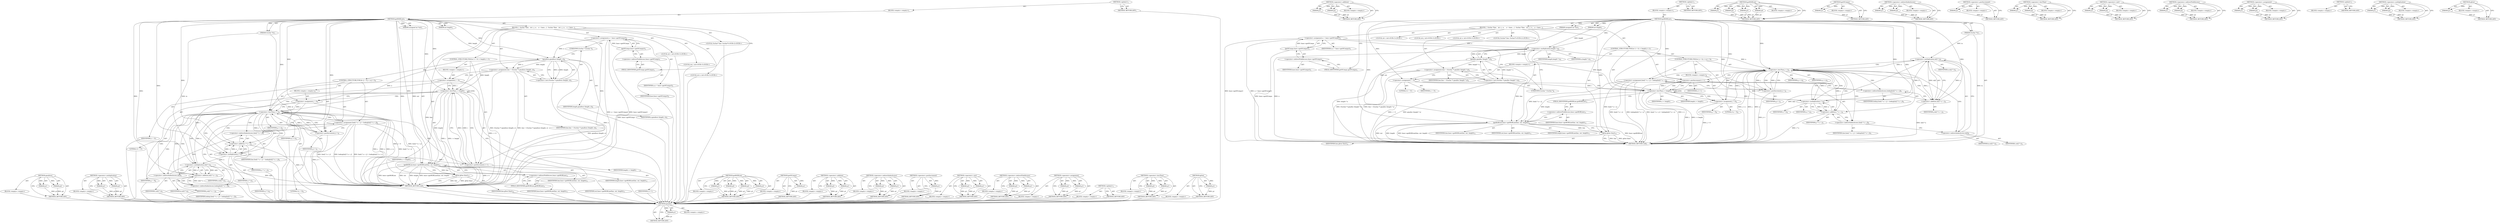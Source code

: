 digraph "gfree" {
vulnerable_117 [label=<(METHOD,gmalloc)>];
vulnerable_118 [label=<(PARAM,p1)>];
vulnerable_119 [label=<(BLOCK,&lt;empty&gt;,&lt;empty&gt;)>];
vulnerable_120 [label=<(METHOD_RETURN,ANY)>];
vulnerable_140 [label=<(METHOD,&lt;operator&gt;.addition)>];
vulnerable_141 [label=<(PARAM,p1)>];
vulnerable_142 [label=<(PARAM,p2)>];
vulnerable_143 [label=<(BLOCK,&lt;empty&gt;,&lt;empty&gt;)>];
vulnerable_144 [label=<(METHOD_RETURN,ANY)>];
vulnerable_6 [label=<(METHOD,&lt;global&gt;)<SUB>1</SUB>>];
vulnerable_7 [label=<(BLOCK,&lt;empty&gt;,&lt;empty&gt;)<SUB>1</SUB>>];
vulnerable_8 [label=<(METHOD,getRGBLine)<SUB>1</SUB>>];
vulnerable_9 [label=<(PARAM,Guchar *in)<SUB>1</SUB>>];
vulnerable_10 [label=<(PARAM,unsigned int *out)<SUB>1</SUB>>];
vulnerable_11 [label=<(PARAM,int length)<SUB>1</SUB>>];
vulnerable_12 [label=<(BLOCK,{
  Guchar *line;
   int i, j, n;
 
   n = base...,{
  Guchar *line;
   int i, j, n;
 
   n = base...)<SUB>1</SUB>>];
vulnerable_13 [label="<(LOCAL,Guchar* line: Guchar*)<SUB>2</SUB>>"];
vulnerable_14 [label="<(LOCAL,int i: int)<SUB>3</SUB>>"];
vulnerable_15 [label="<(LOCAL,int j: int)<SUB>3</SUB>>"];
vulnerable_16 [label="<(LOCAL,int n: int)<SUB>3</SUB>>"];
vulnerable_17 [label=<(&lt;operator&gt;.assignment,n = base-&gt;getNComps())<SUB>5</SUB>>];
vulnerable_18 [label=<(IDENTIFIER,n,n = base-&gt;getNComps())<SUB>5</SUB>>];
vulnerable_19 [label=<(getNComps,base-&gt;getNComps())<SUB>5</SUB>>];
vulnerable_20 [label=<(&lt;operator&gt;.indirectFieldAccess,base-&gt;getNComps)<SUB>5</SUB>>];
vulnerable_21 [label=<(IDENTIFIER,base,base-&gt;getNComps())<SUB>5</SUB>>];
vulnerable_22 [label=<(FIELD_IDENTIFIER,getNComps,getNComps)<SUB>5</SUB>>];
vulnerable_23 [label=<(&lt;operator&gt;.assignment,line = (Guchar *) gmalloc (length * n))<SUB>6</SUB>>];
vulnerable_24 [label=<(IDENTIFIER,line,line = (Guchar *) gmalloc (length * n))<SUB>6</SUB>>];
vulnerable_25 [label=<(&lt;operator&gt;.cast,(Guchar *) gmalloc (length * n))<SUB>6</SUB>>];
vulnerable_26 [label=<(UNKNOWN,Guchar *,Guchar *)<SUB>6</SUB>>];
vulnerable_27 [label=<(gmalloc,gmalloc (length * n))<SUB>6</SUB>>];
vulnerable_28 [label=<(&lt;operator&gt;.multiplication,length * n)<SUB>6</SUB>>];
vulnerable_29 [label=<(IDENTIFIER,length,length * n)<SUB>6</SUB>>];
vulnerable_30 [label=<(IDENTIFIER,n,length * n)<SUB>6</SUB>>];
vulnerable_31 [label=<(CONTROL_STRUCTURE,FOR,for (i = 0;i &lt; length;i++))<SUB>7</SUB>>];
vulnerable_32 [label=<(BLOCK,&lt;empty&gt;,&lt;empty&gt;)<SUB>7</SUB>>];
vulnerable_33 [label=<(&lt;operator&gt;.assignment,i = 0)<SUB>7</SUB>>];
vulnerable_34 [label=<(IDENTIFIER,i,i = 0)<SUB>7</SUB>>];
vulnerable_35 [label=<(LITERAL,0,i = 0)<SUB>7</SUB>>];
vulnerable_36 [label=<(&lt;operator&gt;.lessThan,i &lt; length)<SUB>7</SUB>>];
vulnerable_37 [label=<(IDENTIFIER,i,i &lt; length)<SUB>7</SUB>>];
vulnerable_38 [label=<(IDENTIFIER,length,i &lt; length)<SUB>7</SUB>>];
vulnerable_39 [label=<(&lt;operator&gt;.postIncrement,i++)<SUB>7</SUB>>];
vulnerable_40 [label=<(IDENTIFIER,i,i++)<SUB>7</SUB>>];
vulnerable_41 [label=<(CONTROL_STRUCTURE,FOR,for (j = 0;j &lt; n;j++))<SUB>8</SUB>>];
vulnerable_42 [label=<(BLOCK,&lt;empty&gt;,&lt;empty&gt;)<SUB>8</SUB>>];
vulnerable_43 [label=<(&lt;operator&gt;.assignment,j = 0)<SUB>8</SUB>>];
vulnerable_44 [label=<(IDENTIFIER,j,j = 0)<SUB>8</SUB>>];
vulnerable_45 [label=<(LITERAL,0,j = 0)<SUB>8</SUB>>];
vulnerable_46 [label=<(&lt;operator&gt;.lessThan,j &lt; n)<SUB>8</SUB>>];
vulnerable_47 [label=<(IDENTIFIER,j,j &lt; n)<SUB>8</SUB>>];
vulnerable_48 [label=<(IDENTIFIER,n,j &lt; n)<SUB>8</SUB>>];
vulnerable_49 [label=<(&lt;operator&gt;.postIncrement,j++)<SUB>8</SUB>>];
vulnerable_50 [label=<(IDENTIFIER,j,j++)<SUB>8</SUB>>];
vulnerable_51 [label=<(&lt;operator&gt;.assignment,line[i * n + j] = lookup[in[i] * n + j])<SUB>9</SUB>>];
vulnerable_52 [label=<(&lt;operator&gt;.indirectIndexAccess,line[i * n + j])<SUB>9</SUB>>];
vulnerable_53 [label=<(IDENTIFIER,line,line[i * n + j] = lookup[in[i] * n + j])<SUB>9</SUB>>];
vulnerable_54 [label=<(&lt;operator&gt;.addition,i * n + j)<SUB>9</SUB>>];
vulnerable_55 [label=<(&lt;operator&gt;.multiplication,i * n)<SUB>9</SUB>>];
vulnerable_56 [label=<(IDENTIFIER,i,i * n)<SUB>9</SUB>>];
vulnerable_57 [label=<(IDENTIFIER,n,i * n)<SUB>9</SUB>>];
vulnerable_58 [label=<(IDENTIFIER,j,i * n + j)<SUB>9</SUB>>];
vulnerable_59 [label=<(&lt;operator&gt;.indirectIndexAccess,lookup[in[i] * n + j])<SUB>9</SUB>>];
vulnerable_60 [label=<(IDENTIFIER,lookup,line[i * n + j] = lookup[in[i] * n + j])<SUB>9</SUB>>];
vulnerable_61 [label=<(&lt;operator&gt;.addition,in[i] * n + j)<SUB>9</SUB>>];
vulnerable_62 [label=<(&lt;operator&gt;.multiplication,in[i] * n)<SUB>9</SUB>>];
vulnerable_63 [label=<(&lt;operator&gt;.indirectIndexAccess,in[i])<SUB>9</SUB>>];
vulnerable_64 [label=<(IDENTIFIER,in,in[i] * n)<SUB>9</SUB>>];
vulnerable_65 [label=<(IDENTIFIER,i,in[i] * n)<SUB>9</SUB>>];
vulnerable_66 [label=<(IDENTIFIER,n,in[i] * n)<SUB>9</SUB>>];
vulnerable_67 [label=<(IDENTIFIER,j,in[i] * n + j)<SUB>9</SUB>>];
vulnerable_68 [label=<(getRGBLine,base-&gt;getRGBLine(line, out, length))<SUB>11</SUB>>];
vulnerable_69 [label=<(&lt;operator&gt;.indirectFieldAccess,base-&gt;getRGBLine)<SUB>11</SUB>>];
vulnerable_70 [label=<(IDENTIFIER,base,base-&gt;getRGBLine(line, out, length))<SUB>11</SUB>>];
vulnerable_71 [label=<(FIELD_IDENTIFIER,getRGBLine,getRGBLine)<SUB>11</SUB>>];
vulnerable_72 [label=<(IDENTIFIER,line,base-&gt;getRGBLine(line, out, length))<SUB>11</SUB>>];
vulnerable_73 [label=<(IDENTIFIER,out,base-&gt;getRGBLine(line, out, length))<SUB>11</SUB>>];
vulnerable_74 [label=<(IDENTIFIER,length,base-&gt;getRGBLine(line, out, length))<SUB>11</SUB>>];
vulnerable_75 [label=<(gfree,gfree (line))<SUB>13</SUB>>];
vulnerable_76 [label=<(IDENTIFIER,line,gfree (line))<SUB>13</SUB>>];
vulnerable_77 [label=<(METHOD_RETURN,void)<SUB>1</SUB>>];
vulnerable_79 [label=<(METHOD_RETURN,ANY)<SUB>1</SUB>>];
vulnerable_145 [label=<(METHOD,getRGBLine)>];
vulnerable_146 [label=<(PARAM,p1)>];
vulnerable_147 [label=<(PARAM,p2)>];
vulnerable_148 [label=<(PARAM,p3)>];
vulnerable_149 [label=<(PARAM,p4)>];
vulnerable_150 [label=<(BLOCK,&lt;empty&gt;,&lt;empty&gt;)>];
vulnerable_151 [label=<(METHOD_RETURN,ANY)>];
vulnerable_103 [label=<(METHOD,getNComps)>];
vulnerable_104 [label=<(PARAM,p1)>];
vulnerable_105 [label=<(BLOCK,&lt;empty&gt;,&lt;empty&gt;)>];
vulnerable_106 [label=<(METHOD_RETURN,ANY)>];
vulnerable_135 [label=<(METHOD,&lt;operator&gt;.indirectIndexAccess)>];
vulnerable_136 [label=<(PARAM,p1)>];
vulnerable_137 [label=<(PARAM,p2)>];
vulnerable_138 [label=<(BLOCK,&lt;empty&gt;,&lt;empty&gt;)>];
vulnerable_139 [label=<(METHOD_RETURN,ANY)>];
vulnerable_131 [label=<(METHOD,&lt;operator&gt;.postIncrement)>];
vulnerable_132 [label=<(PARAM,p1)>];
vulnerable_133 [label=<(BLOCK,&lt;empty&gt;,&lt;empty&gt;)>];
vulnerable_134 [label=<(METHOD_RETURN,ANY)>];
vulnerable_126 [label=<(METHOD,&lt;operator&gt;.lessThan)>];
vulnerable_127 [label=<(PARAM,p1)>];
vulnerable_128 [label=<(PARAM,p2)>];
vulnerable_129 [label=<(BLOCK,&lt;empty&gt;,&lt;empty&gt;)>];
vulnerable_130 [label=<(METHOD_RETURN,ANY)>];
vulnerable_112 [label=<(METHOD,&lt;operator&gt;.cast)>];
vulnerable_113 [label=<(PARAM,p1)>];
vulnerable_114 [label=<(PARAM,p2)>];
vulnerable_115 [label=<(BLOCK,&lt;empty&gt;,&lt;empty&gt;)>];
vulnerable_116 [label=<(METHOD_RETURN,ANY)>];
vulnerable_107 [label=<(METHOD,&lt;operator&gt;.indirectFieldAccess)>];
vulnerable_108 [label=<(PARAM,p1)>];
vulnerable_109 [label=<(PARAM,p2)>];
vulnerable_110 [label=<(BLOCK,&lt;empty&gt;,&lt;empty&gt;)>];
vulnerable_111 [label=<(METHOD_RETURN,ANY)>];
vulnerable_98 [label=<(METHOD,&lt;operator&gt;.assignment)>];
vulnerable_99 [label=<(PARAM,p1)>];
vulnerable_100 [label=<(PARAM,p2)>];
vulnerable_101 [label=<(BLOCK,&lt;empty&gt;,&lt;empty&gt;)>];
vulnerable_102 [label=<(METHOD_RETURN,ANY)>];
vulnerable_92 [label=<(METHOD,&lt;global&gt;)<SUB>1</SUB>>];
vulnerable_93 [label=<(BLOCK,&lt;empty&gt;,&lt;empty&gt;)>];
vulnerable_94 [label=<(METHOD_RETURN,ANY)>];
vulnerable_121 [label=<(METHOD,&lt;operator&gt;.multiplication)>];
vulnerable_122 [label=<(PARAM,p1)>];
vulnerable_123 [label=<(PARAM,p2)>];
vulnerable_124 [label=<(BLOCK,&lt;empty&gt;,&lt;empty&gt;)>];
vulnerable_125 [label=<(METHOD_RETURN,ANY)>];
vulnerable_152 [label=<(METHOD,gfree)>];
vulnerable_153 [label=<(PARAM,p1)>];
vulnerable_154 [label=<(BLOCK,&lt;empty&gt;,&lt;empty&gt;)>];
vulnerable_155 [label=<(METHOD_RETURN,ANY)>];
fixed_116 [label=<(METHOD,gmallocn)>];
fixed_117 [label=<(PARAM,p1)>];
fixed_118 [label=<(PARAM,p2)>];
fixed_119 [label=<(BLOCK,&lt;empty&gt;,&lt;empty&gt;)>];
fixed_120 [label=<(METHOD_RETURN,ANY)>];
fixed_140 [label=<(METHOD,&lt;operator&gt;.multiplication)>];
fixed_141 [label=<(PARAM,p1)>];
fixed_142 [label=<(PARAM,p2)>];
fixed_143 [label=<(BLOCK,&lt;empty&gt;,&lt;empty&gt;)>];
fixed_144 [label=<(METHOD_RETURN,ANY)>];
fixed_6 [label=<(METHOD,&lt;global&gt;)<SUB>1</SUB>>];
fixed_7 [label=<(BLOCK,&lt;empty&gt;,&lt;empty&gt;)<SUB>1</SUB>>];
fixed_8 [label=<(METHOD,getRGBLine)<SUB>1</SUB>>];
fixed_9 [label=<(PARAM,Guchar *in)<SUB>1</SUB>>];
fixed_10 [label=<(PARAM,unsigned int *out)<SUB>1</SUB>>];
fixed_11 [label=<(PARAM,int length)<SUB>1</SUB>>];
fixed_12 [label=<(BLOCK,{
  Guchar *line;
   int i, j, n;
 
   n = base...,{
  Guchar *line;
   int i, j, n;
 
   n = base...)<SUB>1</SUB>>];
fixed_13 [label="<(LOCAL,Guchar* line: Guchar*)<SUB>2</SUB>>"];
fixed_14 [label="<(LOCAL,int i: int)<SUB>3</SUB>>"];
fixed_15 [label="<(LOCAL,int j: int)<SUB>3</SUB>>"];
fixed_16 [label="<(LOCAL,int n: int)<SUB>3</SUB>>"];
fixed_17 [label=<(&lt;operator&gt;.assignment,n = base-&gt;getNComps())<SUB>5</SUB>>];
fixed_18 [label=<(IDENTIFIER,n,n = base-&gt;getNComps())<SUB>5</SUB>>];
fixed_19 [label=<(getNComps,base-&gt;getNComps())<SUB>5</SUB>>];
fixed_20 [label=<(&lt;operator&gt;.indirectFieldAccess,base-&gt;getNComps)<SUB>5</SUB>>];
fixed_21 [label=<(IDENTIFIER,base,base-&gt;getNComps())<SUB>5</SUB>>];
fixed_22 [label=<(FIELD_IDENTIFIER,getNComps,getNComps)<SUB>5</SUB>>];
fixed_23 [label=<(&lt;operator&gt;.assignment,line = (Guchar *) gmallocn (length, n))<SUB>6</SUB>>];
fixed_24 [label=<(IDENTIFIER,line,line = (Guchar *) gmallocn (length, n))<SUB>6</SUB>>];
fixed_25 [label=<(&lt;operator&gt;.cast,(Guchar *) gmallocn (length, n))<SUB>6</SUB>>];
fixed_26 [label=<(UNKNOWN,Guchar *,Guchar *)<SUB>6</SUB>>];
fixed_27 [label=<(gmallocn,gmallocn (length, n))<SUB>6</SUB>>];
fixed_28 [label=<(IDENTIFIER,length,gmallocn (length, n))<SUB>6</SUB>>];
fixed_29 [label=<(IDENTIFIER,n,gmallocn (length, n))<SUB>6</SUB>>];
fixed_30 [label=<(CONTROL_STRUCTURE,FOR,for (i = 0;i &lt; length;i++))<SUB>7</SUB>>];
fixed_31 [label=<(BLOCK,&lt;empty&gt;,&lt;empty&gt;)<SUB>7</SUB>>];
fixed_32 [label=<(&lt;operator&gt;.assignment,i = 0)<SUB>7</SUB>>];
fixed_33 [label=<(IDENTIFIER,i,i = 0)<SUB>7</SUB>>];
fixed_34 [label=<(LITERAL,0,i = 0)<SUB>7</SUB>>];
fixed_35 [label=<(&lt;operator&gt;.lessThan,i &lt; length)<SUB>7</SUB>>];
fixed_36 [label=<(IDENTIFIER,i,i &lt; length)<SUB>7</SUB>>];
fixed_37 [label=<(IDENTIFIER,length,i &lt; length)<SUB>7</SUB>>];
fixed_38 [label=<(&lt;operator&gt;.postIncrement,i++)<SUB>7</SUB>>];
fixed_39 [label=<(IDENTIFIER,i,i++)<SUB>7</SUB>>];
fixed_40 [label=<(CONTROL_STRUCTURE,FOR,for (j = 0;j &lt; n;j++))<SUB>8</SUB>>];
fixed_41 [label=<(BLOCK,&lt;empty&gt;,&lt;empty&gt;)<SUB>8</SUB>>];
fixed_42 [label=<(&lt;operator&gt;.assignment,j = 0)<SUB>8</SUB>>];
fixed_43 [label=<(IDENTIFIER,j,j = 0)<SUB>8</SUB>>];
fixed_44 [label=<(LITERAL,0,j = 0)<SUB>8</SUB>>];
fixed_45 [label=<(&lt;operator&gt;.lessThan,j &lt; n)<SUB>8</SUB>>];
fixed_46 [label=<(IDENTIFIER,j,j &lt; n)<SUB>8</SUB>>];
fixed_47 [label=<(IDENTIFIER,n,j &lt; n)<SUB>8</SUB>>];
fixed_48 [label=<(&lt;operator&gt;.postIncrement,j++)<SUB>8</SUB>>];
fixed_49 [label=<(IDENTIFIER,j,j++)<SUB>8</SUB>>];
fixed_50 [label=<(&lt;operator&gt;.assignment,line[i * n + j] = lookup[in[i] * n + j])<SUB>9</SUB>>];
fixed_51 [label=<(&lt;operator&gt;.indirectIndexAccess,line[i * n + j])<SUB>9</SUB>>];
fixed_52 [label=<(IDENTIFIER,line,line[i * n + j] = lookup[in[i] * n + j])<SUB>9</SUB>>];
fixed_53 [label=<(&lt;operator&gt;.addition,i * n + j)<SUB>9</SUB>>];
fixed_54 [label=<(&lt;operator&gt;.multiplication,i * n)<SUB>9</SUB>>];
fixed_55 [label=<(IDENTIFIER,i,i * n)<SUB>9</SUB>>];
fixed_56 [label=<(IDENTIFIER,n,i * n)<SUB>9</SUB>>];
fixed_57 [label=<(IDENTIFIER,j,i * n + j)<SUB>9</SUB>>];
fixed_58 [label=<(&lt;operator&gt;.indirectIndexAccess,lookup[in[i] * n + j])<SUB>9</SUB>>];
fixed_59 [label=<(IDENTIFIER,lookup,line[i * n + j] = lookup[in[i] * n + j])<SUB>9</SUB>>];
fixed_60 [label=<(&lt;operator&gt;.addition,in[i] * n + j)<SUB>9</SUB>>];
fixed_61 [label=<(&lt;operator&gt;.multiplication,in[i] * n)<SUB>9</SUB>>];
fixed_62 [label=<(&lt;operator&gt;.indirectIndexAccess,in[i])<SUB>9</SUB>>];
fixed_63 [label=<(IDENTIFIER,in,in[i] * n)<SUB>9</SUB>>];
fixed_64 [label=<(IDENTIFIER,i,in[i] * n)<SUB>9</SUB>>];
fixed_65 [label=<(IDENTIFIER,n,in[i] * n)<SUB>9</SUB>>];
fixed_66 [label=<(IDENTIFIER,j,in[i] * n + j)<SUB>9</SUB>>];
fixed_67 [label=<(getRGBLine,base-&gt;getRGBLine(line, out, length))<SUB>11</SUB>>];
fixed_68 [label=<(&lt;operator&gt;.indirectFieldAccess,base-&gt;getRGBLine)<SUB>11</SUB>>];
fixed_69 [label=<(IDENTIFIER,base,base-&gt;getRGBLine(line, out, length))<SUB>11</SUB>>];
fixed_70 [label=<(FIELD_IDENTIFIER,getRGBLine,getRGBLine)<SUB>11</SUB>>];
fixed_71 [label=<(IDENTIFIER,line,base-&gt;getRGBLine(line, out, length))<SUB>11</SUB>>];
fixed_72 [label=<(IDENTIFIER,out,base-&gt;getRGBLine(line, out, length))<SUB>11</SUB>>];
fixed_73 [label=<(IDENTIFIER,length,base-&gt;getRGBLine(line, out, length))<SUB>11</SUB>>];
fixed_74 [label=<(gfree,gfree (line))<SUB>13</SUB>>];
fixed_75 [label=<(IDENTIFIER,line,gfree (line))<SUB>13</SUB>>];
fixed_76 [label=<(METHOD_RETURN,void)<SUB>1</SUB>>];
fixed_78 [label=<(METHOD_RETURN,ANY)<SUB>1</SUB>>];
fixed_145 [label=<(METHOD,getRGBLine)>];
fixed_146 [label=<(PARAM,p1)>];
fixed_147 [label=<(PARAM,p2)>];
fixed_148 [label=<(PARAM,p3)>];
fixed_149 [label=<(PARAM,p4)>];
fixed_150 [label=<(BLOCK,&lt;empty&gt;,&lt;empty&gt;)>];
fixed_151 [label=<(METHOD_RETURN,ANY)>];
fixed_102 [label=<(METHOD,getNComps)>];
fixed_103 [label=<(PARAM,p1)>];
fixed_104 [label=<(BLOCK,&lt;empty&gt;,&lt;empty&gt;)>];
fixed_105 [label=<(METHOD_RETURN,ANY)>];
fixed_135 [label=<(METHOD,&lt;operator&gt;.addition)>];
fixed_136 [label=<(PARAM,p1)>];
fixed_137 [label=<(PARAM,p2)>];
fixed_138 [label=<(BLOCK,&lt;empty&gt;,&lt;empty&gt;)>];
fixed_139 [label=<(METHOD_RETURN,ANY)>];
fixed_130 [label=<(METHOD,&lt;operator&gt;.indirectIndexAccess)>];
fixed_131 [label=<(PARAM,p1)>];
fixed_132 [label=<(PARAM,p2)>];
fixed_133 [label=<(BLOCK,&lt;empty&gt;,&lt;empty&gt;)>];
fixed_134 [label=<(METHOD_RETURN,ANY)>];
fixed_126 [label=<(METHOD,&lt;operator&gt;.postIncrement)>];
fixed_127 [label=<(PARAM,p1)>];
fixed_128 [label=<(BLOCK,&lt;empty&gt;,&lt;empty&gt;)>];
fixed_129 [label=<(METHOD_RETURN,ANY)>];
fixed_111 [label=<(METHOD,&lt;operator&gt;.cast)>];
fixed_112 [label=<(PARAM,p1)>];
fixed_113 [label=<(PARAM,p2)>];
fixed_114 [label=<(BLOCK,&lt;empty&gt;,&lt;empty&gt;)>];
fixed_115 [label=<(METHOD_RETURN,ANY)>];
fixed_106 [label=<(METHOD,&lt;operator&gt;.indirectFieldAccess)>];
fixed_107 [label=<(PARAM,p1)>];
fixed_108 [label=<(PARAM,p2)>];
fixed_109 [label=<(BLOCK,&lt;empty&gt;,&lt;empty&gt;)>];
fixed_110 [label=<(METHOD_RETURN,ANY)>];
fixed_97 [label=<(METHOD,&lt;operator&gt;.assignment)>];
fixed_98 [label=<(PARAM,p1)>];
fixed_99 [label=<(PARAM,p2)>];
fixed_100 [label=<(BLOCK,&lt;empty&gt;,&lt;empty&gt;)>];
fixed_101 [label=<(METHOD_RETURN,ANY)>];
fixed_91 [label=<(METHOD,&lt;global&gt;)<SUB>1</SUB>>];
fixed_92 [label=<(BLOCK,&lt;empty&gt;,&lt;empty&gt;)>];
fixed_93 [label=<(METHOD_RETURN,ANY)>];
fixed_121 [label=<(METHOD,&lt;operator&gt;.lessThan)>];
fixed_122 [label=<(PARAM,p1)>];
fixed_123 [label=<(PARAM,p2)>];
fixed_124 [label=<(BLOCK,&lt;empty&gt;,&lt;empty&gt;)>];
fixed_125 [label=<(METHOD_RETURN,ANY)>];
fixed_152 [label=<(METHOD,gfree)>];
fixed_153 [label=<(PARAM,p1)>];
fixed_154 [label=<(BLOCK,&lt;empty&gt;,&lt;empty&gt;)>];
fixed_155 [label=<(METHOD_RETURN,ANY)>];
vulnerable_117 -> vulnerable_118  [key=0, label="AST: "];
vulnerable_117 -> vulnerable_118  [key=1, label="DDG: "];
vulnerable_117 -> vulnerable_119  [key=0, label="AST: "];
vulnerable_117 -> vulnerable_120  [key=0, label="AST: "];
vulnerable_117 -> vulnerable_120  [key=1, label="CFG: "];
vulnerable_118 -> vulnerable_120  [key=0, label="DDG: p1"];
vulnerable_140 -> vulnerable_141  [key=0, label="AST: "];
vulnerable_140 -> vulnerable_141  [key=1, label="DDG: "];
vulnerable_140 -> vulnerable_143  [key=0, label="AST: "];
vulnerable_140 -> vulnerable_142  [key=0, label="AST: "];
vulnerable_140 -> vulnerable_142  [key=1, label="DDG: "];
vulnerable_140 -> vulnerable_144  [key=0, label="AST: "];
vulnerable_140 -> vulnerable_144  [key=1, label="CFG: "];
vulnerable_141 -> vulnerable_144  [key=0, label="DDG: p1"];
vulnerable_142 -> vulnerable_144  [key=0, label="DDG: p2"];
vulnerable_6 -> vulnerable_7  [key=0, label="AST: "];
vulnerable_6 -> vulnerable_79  [key=0, label="AST: "];
vulnerable_6 -> vulnerable_79  [key=1, label="CFG: "];
vulnerable_7 -> vulnerable_8  [key=0, label="AST: "];
vulnerable_8 -> vulnerable_9  [key=0, label="AST: "];
vulnerable_8 -> vulnerable_9  [key=1, label="DDG: "];
vulnerable_8 -> vulnerable_10  [key=0, label="AST: "];
vulnerable_8 -> vulnerable_10  [key=1, label="DDG: "];
vulnerable_8 -> vulnerable_11  [key=0, label="AST: "];
vulnerable_8 -> vulnerable_11  [key=1, label="DDG: "];
vulnerable_8 -> vulnerable_12  [key=0, label="AST: "];
vulnerable_8 -> vulnerable_77  [key=0, label="AST: "];
vulnerable_8 -> vulnerable_22  [key=0, label="CFG: "];
vulnerable_8 -> vulnerable_68  [key=0, label="DDG: "];
vulnerable_8 -> vulnerable_75  [key=0, label="DDG: "];
vulnerable_8 -> vulnerable_33  [key=0, label="DDG: "];
vulnerable_8 -> vulnerable_36  [key=0, label="DDG: "];
vulnerable_8 -> vulnerable_39  [key=0, label="DDG: "];
vulnerable_8 -> vulnerable_43  [key=0, label="DDG: "];
vulnerable_8 -> vulnerable_46  [key=0, label="DDG: "];
vulnerable_8 -> vulnerable_49  [key=0, label="DDG: "];
vulnerable_8 -> vulnerable_28  [key=0, label="DDG: "];
vulnerable_8 -> vulnerable_54  [key=0, label="DDG: "];
vulnerable_8 -> vulnerable_61  [key=0, label="DDG: "];
vulnerable_8 -> vulnerable_55  [key=0, label="DDG: "];
vulnerable_8 -> vulnerable_62  [key=0, label="DDG: "];
vulnerable_9 -> vulnerable_77  [key=0, label="DDG: in"];
vulnerable_9 -> vulnerable_62  [key=0, label="DDG: in"];
vulnerable_10 -> vulnerable_68  [key=0, label="DDG: out"];
vulnerable_11 -> vulnerable_28  [key=0, label="DDG: length"];
vulnerable_12 -> vulnerable_13  [key=0, label="AST: "];
vulnerable_12 -> vulnerable_14  [key=0, label="AST: "];
vulnerable_12 -> vulnerable_15  [key=0, label="AST: "];
vulnerable_12 -> vulnerable_16  [key=0, label="AST: "];
vulnerable_12 -> vulnerable_17  [key=0, label="AST: "];
vulnerable_12 -> vulnerable_23  [key=0, label="AST: "];
vulnerable_12 -> vulnerable_31  [key=0, label="AST: "];
vulnerable_12 -> vulnerable_68  [key=0, label="AST: "];
vulnerable_12 -> vulnerable_75  [key=0, label="AST: "];
vulnerable_17 -> vulnerable_18  [key=0, label="AST: "];
vulnerable_17 -> vulnerable_19  [key=0, label="AST: "];
vulnerable_17 -> vulnerable_26  [key=0, label="CFG: "];
vulnerable_17 -> vulnerable_77  [key=0, label="DDG: base-&gt;getNComps()"];
vulnerable_17 -> vulnerable_77  [key=1, label="DDG: n = base-&gt;getNComps()"];
vulnerable_17 -> vulnerable_28  [key=0, label="DDG: n"];
vulnerable_19 -> vulnerable_20  [key=0, label="AST: "];
vulnerable_19 -> vulnerable_17  [key=0, label="CFG: "];
vulnerable_19 -> vulnerable_17  [key=1, label="DDG: base-&gt;getNComps"];
vulnerable_19 -> vulnerable_77  [key=0, label="DDG: base-&gt;getNComps"];
vulnerable_20 -> vulnerable_21  [key=0, label="AST: "];
vulnerable_20 -> vulnerable_22  [key=0, label="AST: "];
vulnerable_20 -> vulnerable_19  [key=0, label="CFG: "];
vulnerable_22 -> vulnerable_20  [key=0, label="CFG: "];
vulnerable_23 -> vulnerable_24  [key=0, label="AST: "];
vulnerable_23 -> vulnerable_25  [key=0, label="AST: "];
vulnerable_23 -> vulnerable_33  [key=0, label="CFG: "];
vulnerable_23 -> vulnerable_77  [key=0, label="DDG: (Guchar *) gmalloc (length * n)"];
vulnerable_23 -> vulnerable_77  [key=1, label="DDG: line = (Guchar *) gmalloc (length * n)"];
vulnerable_23 -> vulnerable_68  [key=0, label="DDG: line"];
vulnerable_25 -> vulnerable_26  [key=0, label="AST: "];
vulnerable_25 -> vulnerable_27  [key=0, label="AST: "];
vulnerable_25 -> vulnerable_23  [key=0, label="CFG: "];
vulnerable_25 -> vulnerable_77  [key=0, label="DDG: gmalloc (length * n)"];
vulnerable_26 -> vulnerable_28  [key=0, label="CFG: "];
vulnerable_27 -> vulnerable_28  [key=0, label="AST: "];
vulnerable_27 -> vulnerable_25  [key=0, label="CFG: "];
vulnerable_27 -> vulnerable_25  [key=1, label="DDG: length * n"];
vulnerable_27 -> vulnerable_77  [key=0, label="DDG: length * n"];
vulnerable_27 -> vulnerable_23  [key=0, label="DDG: length * n"];
vulnerable_28 -> vulnerable_29  [key=0, label="AST: "];
vulnerable_28 -> vulnerable_30  [key=0, label="AST: "];
vulnerable_28 -> vulnerable_27  [key=0, label="CFG: "];
vulnerable_28 -> vulnerable_27  [key=1, label="DDG: length"];
vulnerable_28 -> vulnerable_27  [key=2, label="DDG: n"];
vulnerable_28 -> vulnerable_77  [key=0, label="DDG: n"];
vulnerable_28 -> vulnerable_36  [key=0, label="DDG: length"];
vulnerable_28 -> vulnerable_46  [key=0, label="DDG: n"];
vulnerable_31 -> vulnerable_32  [key=0, label="AST: "];
vulnerable_31 -> vulnerable_36  [key=0, label="AST: "];
vulnerable_31 -> vulnerable_39  [key=0, label="AST: "];
vulnerable_31 -> vulnerable_41  [key=0, label="AST: "];
vulnerable_32 -> vulnerable_33  [key=0, label="AST: "];
vulnerable_33 -> vulnerable_34  [key=0, label="AST: "];
vulnerable_33 -> vulnerable_35  [key=0, label="AST: "];
vulnerable_33 -> vulnerable_36  [key=0, label="CFG: "];
vulnerable_33 -> vulnerable_36  [key=1, label="DDG: i"];
vulnerable_33 -> vulnerable_77  [key=0, label="DDG: i = 0"];
vulnerable_36 -> vulnerable_37  [key=0, label="AST: "];
vulnerable_36 -> vulnerable_38  [key=0, label="AST: "];
vulnerable_36 -> vulnerable_43  [key=0, label="CFG: "];
vulnerable_36 -> vulnerable_43  [key=1, label="CDG: "];
vulnerable_36 -> vulnerable_71  [key=0, label="CFG: "];
vulnerable_36 -> vulnerable_77  [key=0, label="DDG: i"];
vulnerable_36 -> vulnerable_77  [key=1, label="DDG: i &lt; length"];
vulnerable_36 -> vulnerable_68  [key=0, label="DDG: length"];
vulnerable_36 -> vulnerable_39  [key=0, label="DDG: i"];
vulnerable_36 -> vulnerable_39  [key=1, label="CDG: "];
vulnerable_36 -> vulnerable_55  [key=0, label="DDG: i"];
vulnerable_36 -> vulnerable_36  [key=0, label="CDG: "];
vulnerable_36 -> vulnerable_46  [key=0, label="CDG: "];
vulnerable_39 -> vulnerable_40  [key=0, label="AST: "];
vulnerable_39 -> vulnerable_36  [key=0, label="CFG: "];
vulnerable_39 -> vulnerable_36  [key=1, label="DDG: i"];
vulnerable_39 -> vulnerable_77  [key=0, label="DDG: i++"];
vulnerable_41 -> vulnerable_42  [key=0, label="AST: "];
vulnerable_41 -> vulnerable_46  [key=0, label="AST: "];
vulnerable_41 -> vulnerable_49  [key=0, label="AST: "];
vulnerable_41 -> vulnerable_51  [key=0, label="AST: "];
vulnerable_42 -> vulnerable_43  [key=0, label="AST: "];
vulnerable_43 -> vulnerable_44  [key=0, label="AST: "];
vulnerable_43 -> vulnerable_45  [key=0, label="AST: "];
vulnerable_43 -> vulnerable_46  [key=0, label="CFG: "];
vulnerable_43 -> vulnerable_46  [key=1, label="DDG: j"];
vulnerable_43 -> vulnerable_77  [key=0, label="DDG: j = 0"];
vulnerable_46 -> vulnerable_47  [key=0, label="AST: "];
vulnerable_46 -> vulnerable_48  [key=0, label="AST: "];
vulnerable_46 -> vulnerable_55  [key=0, label="CFG: "];
vulnerable_46 -> vulnerable_55  [key=1, label="DDG: n"];
vulnerable_46 -> vulnerable_55  [key=2, label="CDG: "];
vulnerable_46 -> vulnerable_39  [key=0, label="CFG: "];
vulnerable_46 -> vulnerable_77  [key=0, label="DDG: j"];
vulnerable_46 -> vulnerable_77  [key=1, label="DDG: n"];
vulnerable_46 -> vulnerable_77  [key=2, label="DDG: j &lt; n"];
vulnerable_46 -> vulnerable_49  [key=0, label="DDG: j"];
vulnerable_46 -> vulnerable_49  [key=1, label="CDG: "];
vulnerable_46 -> vulnerable_54  [key=0, label="DDG: j"];
vulnerable_46 -> vulnerable_54  [key=1, label="CDG: "];
vulnerable_46 -> vulnerable_61  [key=0, label="DDG: j"];
vulnerable_46 -> vulnerable_61  [key=1, label="CDG: "];
vulnerable_46 -> vulnerable_51  [key=0, label="CDG: "];
vulnerable_46 -> vulnerable_52  [key=0, label="CDG: "];
vulnerable_46 -> vulnerable_46  [key=0, label="CDG: "];
vulnerable_46 -> vulnerable_63  [key=0, label="CDG: "];
vulnerable_46 -> vulnerable_59  [key=0, label="CDG: "];
vulnerable_46 -> vulnerable_62  [key=0, label="CDG: "];
vulnerable_49 -> vulnerable_50  [key=0, label="AST: "];
vulnerable_49 -> vulnerable_46  [key=0, label="CFG: "];
vulnerable_49 -> vulnerable_46  [key=1, label="DDG: j"];
vulnerable_49 -> vulnerable_77  [key=0, label="DDG: j++"];
vulnerable_51 -> vulnerable_52  [key=0, label="AST: "];
vulnerable_51 -> vulnerable_59  [key=0, label="AST: "];
vulnerable_51 -> vulnerable_49  [key=0, label="CFG: "];
vulnerable_51 -> vulnerable_77  [key=0, label="DDG: line[i * n + j]"];
vulnerable_51 -> vulnerable_77  [key=1, label="DDG: lookup[in[i] * n + j]"];
vulnerable_51 -> vulnerable_77  [key=2, label="DDG: line[i * n + j] = lookup[in[i] * n + j]"];
vulnerable_51 -> vulnerable_68  [key=0, label="DDG: line[i * n + j]"];
vulnerable_51 -> vulnerable_75  [key=0, label="DDG: line[i * n + j]"];
vulnerable_52 -> vulnerable_53  [key=0, label="AST: "];
vulnerable_52 -> vulnerable_54  [key=0, label="AST: "];
vulnerable_52 -> vulnerable_63  [key=0, label="CFG: "];
vulnerable_54 -> vulnerable_55  [key=0, label="AST: "];
vulnerable_54 -> vulnerable_58  [key=0, label="AST: "];
vulnerable_54 -> vulnerable_52  [key=0, label="CFG: "];
vulnerable_54 -> vulnerable_77  [key=0, label="DDG: i * n"];
vulnerable_55 -> vulnerable_56  [key=0, label="AST: "];
vulnerable_55 -> vulnerable_57  [key=0, label="AST: "];
vulnerable_55 -> vulnerable_54  [key=0, label="CFG: "];
vulnerable_55 -> vulnerable_54  [key=1, label="DDG: i"];
vulnerable_55 -> vulnerable_54  [key=2, label="DDG: n"];
vulnerable_55 -> vulnerable_39  [key=0, label="DDG: i"];
vulnerable_55 -> vulnerable_62  [key=0, label="DDG: n"];
vulnerable_59 -> vulnerable_60  [key=0, label="AST: "];
vulnerable_59 -> vulnerable_61  [key=0, label="AST: "];
vulnerable_59 -> vulnerable_51  [key=0, label="CFG: "];
vulnerable_61 -> vulnerable_62  [key=0, label="AST: "];
vulnerable_61 -> vulnerable_67  [key=0, label="AST: "];
vulnerable_61 -> vulnerable_59  [key=0, label="CFG: "];
vulnerable_61 -> vulnerable_77  [key=0, label="DDG: in[i] * n"];
vulnerable_62 -> vulnerable_63  [key=0, label="AST: "];
vulnerable_62 -> vulnerable_66  [key=0, label="AST: "];
vulnerable_62 -> vulnerable_61  [key=0, label="CFG: "];
vulnerable_62 -> vulnerable_61  [key=1, label="DDG: in[i]"];
vulnerable_62 -> vulnerable_61  [key=2, label="DDG: n"];
vulnerable_62 -> vulnerable_77  [key=0, label="DDG: in[i]"];
vulnerable_62 -> vulnerable_46  [key=0, label="DDG: n"];
vulnerable_63 -> vulnerable_64  [key=0, label="AST: "];
vulnerable_63 -> vulnerable_65  [key=0, label="AST: "];
vulnerable_63 -> vulnerable_62  [key=0, label="CFG: "];
vulnerable_68 -> vulnerable_69  [key=0, label="AST: "];
vulnerable_68 -> vulnerable_72  [key=0, label="AST: "];
vulnerable_68 -> vulnerable_73  [key=0, label="AST: "];
vulnerable_68 -> vulnerable_74  [key=0, label="AST: "];
vulnerable_68 -> vulnerable_75  [key=0, label="CFG: "];
vulnerable_68 -> vulnerable_75  [key=1, label="DDG: line"];
vulnerable_68 -> vulnerable_77  [key=0, label="DDG: base-&gt;getRGBLine"];
vulnerable_68 -> vulnerable_77  [key=1, label="DDG: out"];
vulnerable_68 -> vulnerable_77  [key=2, label="DDG: length"];
vulnerable_68 -> vulnerable_77  [key=3, label="DDG: base-&gt;getRGBLine(line, out, length)"];
vulnerable_69 -> vulnerable_70  [key=0, label="AST: "];
vulnerable_69 -> vulnerable_71  [key=0, label="AST: "];
vulnerable_69 -> vulnerable_68  [key=0, label="CFG: "];
vulnerable_71 -> vulnerable_69  [key=0, label="CFG: "];
vulnerable_75 -> vulnerable_76  [key=0, label="AST: "];
vulnerable_75 -> vulnerable_77  [key=0, label="CFG: "];
vulnerable_75 -> vulnerable_77  [key=1, label="DDG: line"];
vulnerable_75 -> vulnerable_77  [key=2, label="DDG: gfree (line)"];
vulnerable_145 -> vulnerable_146  [key=0, label="AST: "];
vulnerable_145 -> vulnerable_146  [key=1, label="DDG: "];
vulnerable_145 -> vulnerable_150  [key=0, label="AST: "];
vulnerable_145 -> vulnerable_147  [key=0, label="AST: "];
vulnerable_145 -> vulnerable_147  [key=1, label="DDG: "];
vulnerable_145 -> vulnerable_151  [key=0, label="AST: "];
vulnerable_145 -> vulnerable_151  [key=1, label="CFG: "];
vulnerable_145 -> vulnerable_148  [key=0, label="AST: "];
vulnerable_145 -> vulnerable_148  [key=1, label="DDG: "];
vulnerable_145 -> vulnerable_149  [key=0, label="AST: "];
vulnerable_145 -> vulnerable_149  [key=1, label="DDG: "];
vulnerable_146 -> vulnerable_151  [key=0, label="DDG: p1"];
vulnerable_147 -> vulnerable_151  [key=0, label="DDG: p2"];
vulnerable_148 -> vulnerable_151  [key=0, label="DDG: p3"];
vulnerable_149 -> vulnerable_151  [key=0, label="DDG: p4"];
vulnerable_103 -> vulnerable_104  [key=0, label="AST: "];
vulnerable_103 -> vulnerable_104  [key=1, label="DDG: "];
vulnerable_103 -> vulnerable_105  [key=0, label="AST: "];
vulnerable_103 -> vulnerable_106  [key=0, label="AST: "];
vulnerable_103 -> vulnerable_106  [key=1, label="CFG: "];
vulnerable_104 -> vulnerable_106  [key=0, label="DDG: p1"];
vulnerable_135 -> vulnerable_136  [key=0, label="AST: "];
vulnerable_135 -> vulnerable_136  [key=1, label="DDG: "];
vulnerable_135 -> vulnerable_138  [key=0, label="AST: "];
vulnerable_135 -> vulnerable_137  [key=0, label="AST: "];
vulnerable_135 -> vulnerable_137  [key=1, label="DDG: "];
vulnerable_135 -> vulnerable_139  [key=0, label="AST: "];
vulnerable_135 -> vulnerable_139  [key=1, label="CFG: "];
vulnerable_136 -> vulnerable_139  [key=0, label="DDG: p1"];
vulnerable_137 -> vulnerable_139  [key=0, label="DDG: p2"];
vulnerable_131 -> vulnerable_132  [key=0, label="AST: "];
vulnerable_131 -> vulnerable_132  [key=1, label="DDG: "];
vulnerable_131 -> vulnerable_133  [key=0, label="AST: "];
vulnerable_131 -> vulnerable_134  [key=0, label="AST: "];
vulnerable_131 -> vulnerable_134  [key=1, label="CFG: "];
vulnerable_132 -> vulnerable_134  [key=0, label="DDG: p1"];
vulnerable_126 -> vulnerable_127  [key=0, label="AST: "];
vulnerable_126 -> vulnerable_127  [key=1, label="DDG: "];
vulnerable_126 -> vulnerable_129  [key=0, label="AST: "];
vulnerable_126 -> vulnerable_128  [key=0, label="AST: "];
vulnerable_126 -> vulnerable_128  [key=1, label="DDG: "];
vulnerable_126 -> vulnerable_130  [key=0, label="AST: "];
vulnerable_126 -> vulnerable_130  [key=1, label="CFG: "];
vulnerable_127 -> vulnerable_130  [key=0, label="DDG: p1"];
vulnerable_128 -> vulnerable_130  [key=0, label="DDG: p2"];
vulnerable_112 -> vulnerable_113  [key=0, label="AST: "];
vulnerable_112 -> vulnerable_113  [key=1, label="DDG: "];
vulnerable_112 -> vulnerable_115  [key=0, label="AST: "];
vulnerable_112 -> vulnerable_114  [key=0, label="AST: "];
vulnerable_112 -> vulnerable_114  [key=1, label="DDG: "];
vulnerable_112 -> vulnerable_116  [key=0, label="AST: "];
vulnerable_112 -> vulnerable_116  [key=1, label="CFG: "];
vulnerable_113 -> vulnerable_116  [key=0, label="DDG: p1"];
vulnerable_114 -> vulnerable_116  [key=0, label="DDG: p2"];
vulnerable_107 -> vulnerable_108  [key=0, label="AST: "];
vulnerable_107 -> vulnerable_108  [key=1, label="DDG: "];
vulnerable_107 -> vulnerable_110  [key=0, label="AST: "];
vulnerable_107 -> vulnerable_109  [key=0, label="AST: "];
vulnerable_107 -> vulnerable_109  [key=1, label="DDG: "];
vulnerable_107 -> vulnerable_111  [key=0, label="AST: "];
vulnerable_107 -> vulnerable_111  [key=1, label="CFG: "];
vulnerable_108 -> vulnerable_111  [key=0, label="DDG: p1"];
vulnerable_109 -> vulnerable_111  [key=0, label="DDG: p2"];
vulnerable_98 -> vulnerable_99  [key=0, label="AST: "];
vulnerable_98 -> vulnerable_99  [key=1, label="DDG: "];
vulnerable_98 -> vulnerable_101  [key=0, label="AST: "];
vulnerable_98 -> vulnerable_100  [key=0, label="AST: "];
vulnerable_98 -> vulnerable_100  [key=1, label="DDG: "];
vulnerable_98 -> vulnerable_102  [key=0, label="AST: "];
vulnerable_98 -> vulnerable_102  [key=1, label="CFG: "];
vulnerable_99 -> vulnerable_102  [key=0, label="DDG: p1"];
vulnerable_100 -> vulnerable_102  [key=0, label="DDG: p2"];
vulnerable_92 -> vulnerable_93  [key=0, label="AST: "];
vulnerable_92 -> vulnerable_94  [key=0, label="AST: "];
vulnerable_92 -> vulnerable_94  [key=1, label="CFG: "];
vulnerable_121 -> vulnerable_122  [key=0, label="AST: "];
vulnerable_121 -> vulnerable_122  [key=1, label="DDG: "];
vulnerable_121 -> vulnerable_124  [key=0, label="AST: "];
vulnerable_121 -> vulnerable_123  [key=0, label="AST: "];
vulnerable_121 -> vulnerable_123  [key=1, label="DDG: "];
vulnerable_121 -> vulnerable_125  [key=0, label="AST: "];
vulnerable_121 -> vulnerable_125  [key=1, label="CFG: "];
vulnerable_122 -> vulnerable_125  [key=0, label="DDG: p1"];
vulnerable_123 -> vulnerable_125  [key=0, label="DDG: p2"];
vulnerable_152 -> vulnerable_153  [key=0, label="AST: "];
vulnerable_152 -> vulnerable_153  [key=1, label="DDG: "];
vulnerable_152 -> vulnerable_154  [key=0, label="AST: "];
vulnerable_152 -> vulnerable_155  [key=0, label="AST: "];
vulnerable_152 -> vulnerable_155  [key=1, label="CFG: "];
vulnerable_153 -> vulnerable_155  [key=0, label="DDG: p1"];
fixed_116 -> fixed_117  [key=0, label="AST: "];
fixed_116 -> fixed_117  [key=1, label="DDG: "];
fixed_116 -> fixed_119  [key=0, label="AST: "];
fixed_116 -> fixed_118  [key=0, label="AST: "];
fixed_116 -> fixed_118  [key=1, label="DDG: "];
fixed_116 -> fixed_120  [key=0, label="AST: "];
fixed_116 -> fixed_120  [key=1, label="CFG: "];
fixed_117 -> fixed_120  [key=0, label="DDG: p1"];
fixed_118 -> fixed_120  [key=0, label="DDG: p2"];
fixed_119 -> vulnerable_117  [key=0];
fixed_120 -> vulnerable_117  [key=0];
fixed_140 -> fixed_141  [key=0, label="AST: "];
fixed_140 -> fixed_141  [key=1, label="DDG: "];
fixed_140 -> fixed_143  [key=0, label="AST: "];
fixed_140 -> fixed_142  [key=0, label="AST: "];
fixed_140 -> fixed_142  [key=1, label="DDG: "];
fixed_140 -> fixed_144  [key=0, label="AST: "];
fixed_140 -> fixed_144  [key=1, label="CFG: "];
fixed_141 -> fixed_144  [key=0, label="DDG: p1"];
fixed_142 -> fixed_144  [key=0, label="DDG: p2"];
fixed_143 -> vulnerable_117  [key=0];
fixed_144 -> vulnerable_117  [key=0];
fixed_6 -> fixed_7  [key=0, label="AST: "];
fixed_6 -> fixed_78  [key=0, label="AST: "];
fixed_6 -> fixed_78  [key=1, label="CFG: "];
fixed_7 -> fixed_8  [key=0, label="AST: "];
fixed_8 -> fixed_9  [key=0, label="AST: "];
fixed_8 -> fixed_9  [key=1, label="DDG: "];
fixed_8 -> fixed_10  [key=0, label="AST: "];
fixed_8 -> fixed_10  [key=1, label="DDG: "];
fixed_8 -> fixed_11  [key=0, label="AST: "];
fixed_8 -> fixed_11  [key=1, label="DDG: "];
fixed_8 -> fixed_12  [key=0, label="AST: "];
fixed_8 -> fixed_76  [key=0, label="AST: "];
fixed_8 -> fixed_22  [key=0, label="CFG: "];
fixed_8 -> fixed_67  [key=0, label="DDG: "];
fixed_8 -> fixed_74  [key=0, label="DDG: "];
fixed_8 -> fixed_32  [key=0, label="DDG: "];
fixed_8 -> fixed_35  [key=0, label="DDG: "];
fixed_8 -> fixed_38  [key=0, label="DDG: "];
fixed_8 -> fixed_27  [key=0, label="DDG: "];
fixed_8 -> fixed_42  [key=0, label="DDG: "];
fixed_8 -> fixed_45  [key=0, label="DDG: "];
fixed_8 -> fixed_48  [key=0, label="DDG: "];
fixed_8 -> fixed_53  [key=0, label="DDG: "];
fixed_8 -> fixed_60  [key=0, label="DDG: "];
fixed_8 -> fixed_54  [key=0, label="DDG: "];
fixed_8 -> fixed_61  [key=0, label="DDG: "];
fixed_9 -> fixed_76  [key=0, label="DDG: in"];
fixed_9 -> fixed_61  [key=0, label="DDG: in"];
fixed_10 -> fixed_67  [key=0, label="DDG: out"];
fixed_11 -> fixed_27  [key=0, label="DDG: length"];
fixed_12 -> fixed_13  [key=0, label="AST: "];
fixed_12 -> fixed_14  [key=0, label="AST: "];
fixed_12 -> fixed_15  [key=0, label="AST: "];
fixed_12 -> fixed_16  [key=0, label="AST: "];
fixed_12 -> fixed_17  [key=0, label="AST: "];
fixed_12 -> fixed_23  [key=0, label="AST: "];
fixed_12 -> fixed_30  [key=0, label="AST: "];
fixed_12 -> fixed_67  [key=0, label="AST: "];
fixed_12 -> fixed_74  [key=0, label="AST: "];
fixed_13 -> vulnerable_117  [key=0];
fixed_14 -> vulnerable_117  [key=0];
fixed_15 -> vulnerable_117  [key=0];
fixed_16 -> vulnerable_117  [key=0];
fixed_17 -> fixed_18  [key=0, label="AST: "];
fixed_17 -> fixed_19  [key=0, label="AST: "];
fixed_17 -> fixed_26  [key=0, label="CFG: "];
fixed_17 -> fixed_76  [key=0, label="DDG: base-&gt;getNComps()"];
fixed_17 -> fixed_76  [key=1, label="DDG: n = base-&gt;getNComps()"];
fixed_17 -> fixed_27  [key=0, label="DDG: n"];
fixed_18 -> vulnerable_117  [key=0];
fixed_19 -> fixed_20  [key=0, label="AST: "];
fixed_19 -> fixed_17  [key=0, label="CFG: "];
fixed_19 -> fixed_17  [key=1, label="DDG: base-&gt;getNComps"];
fixed_19 -> fixed_76  [key=0, label="DDG: base-&gt;getNComps"];
fixed_20 -> fixed_21  [key=0, label="AST: "];
fixed_20 -> fixed_22  [key=0, label="AST: "];
fixed_20 -> fixed_19  [key=0, label="CFG: "];
fixed_21 -> vulnerable_117  [key=0];
fixed_22 -> fixed_20  [key=0, label="CFG: "];
fixed_23 -> fixed_24  [key=0, label="AST: "];
fixed_23 -> fixed_25  [key=0, label="AST: "];
fixed_23 -> fixed_32  [key=0, label="CFG: "];
fixed_23 -> fixed_76  [key=0, label="DDG: (Guchar *) gmallocn (length, n)"];
fixed_23 -> fixed_76  [key=1, label="DDG: line = (Guchar *) gmallocn (length, n)"];
fixed_23 -> fixed_67  [key=0, label="DDG: line"];
fixed_24 -> vulnerable_117  [key=0];
fixed_25 -> fixed_26  [key=0, label="AST: "];
fixed_25 -> fixed_27  [key=0, label="AST: "];
fixed_25 -> fixed_23  [key=0, label="CFG: "];
fixed_25 -> fixed_76  [key=0, label="DDG: gmallocn (length, n)"];
fixed_26 -> fixed_27  [key=0, label="CFG: "];
fixed_27 -> fixed_28  [key=0, label="AST: "];
fixed_27 -> fixed_29  [key=0, label="AST: "];
fixed_27 -> fixed_25  [key=0, label="CFG: "];
fixed_27 -> fixed_25  [key=1, label="DDG: length"];
fixed_27 -> fixed_25  [key=2, label="DDG: n"];
fixed_27 -> fixed_76  [key=0, label="DDG: n"];
fixed_27 -> fixed_23  [key=0, label="DDG: length"];
fixed_27 -> fixed_23  [key=1, label="DDG: n"];
fixed_27 -> fixed_35  [key=0, label="DDG: length"];
fixed_27 -> fixed_45  [key=0, label="DDG: n"];
fixed_28 -> vulnerable_117  [key=0];
fixed_29 -> vulnerable_117  [key=0];
fixed_30 -> fixed_31  [key=0, label="AST: "];
fixed_30 -> fixed_35  [key=0, label="AST: "];
fixed_30 -> fixed_38  [key=0, label="AST: "];
fixed_30 -> fixed_40  [key=0, label="AST: "];
fixed_31 -> fixed_32  [key=0, label="AST: "];
fixed_32 -> fixed_33  [key=0, label="AST: "];
fixed_32 -> fixed_34  [key=0, label="AST: "];
fixed_32 -> fixed_35  [key=0, label="CFG: "];
fixed_32 -> fixed_35  [key=1, label="DDG: i"];
fixed_32 -> fixed_76  [key=0, label="DDG: i = 0"];
fixed_33 -> vulnerable_117  [key=0];
fixed_34 -> vulnerable_117  [key=0];
fixed_35 -> fixed_36  [key=0, label="AST: "];
fixed_35 -> fixed_37  [key=0, label="AST: "];
fixed_35 -> fixed_42  [key=0, label="CFG: "];
fixed_35 -> fixed_42  [key=1, label="CDG: "];
fixed_35 -> fixed_70  [key=0, label="CFG: "];
fixed_35 -> fixed_76  [key=0, label="DDG: i"];
fixed_35 -> fixed_76  [key=1, label="DDG: i &lt; length"];
fixed_35 -> fixed_67  [key=0, label="DDG: length"];
fixed_35 -> fixed_38  [key=0, label="DDG: i"];
fixed_35 -> fixed_38  [key=1, label="CDG: "];
fixed_35 -> fixed_54  [key=0, label="DDG: i"];
fixed_35 -> fixed_45  [key=0, label="CDG: "];
fixed_35 -> fixed_35  [key=0, label="CDG: "];
fixed_36 -> vulnerable_117  [key=0];
fixed_37 -> vulnerable_117  [key=0];
fixed_38 -> fixed_39  [key=0, label="AST: "];
fixed_38 -> fixed_35  [key=0, label="CFG: "];
fixed_38 -> fixed_35  [key=1, label="DDG: i"];
fixed_38 -> fixed_76  [key=0, label="DDG: i++"];
fixed_39 -> vulnerable_117  [key=0];
fixed_40 -> fixed_41  [key=0, label="AST: "];
fixed_40 -> fixed_45  [key=0, label="AST: "];
fixed_40 -> fixed_48  [key=0, label="AST: "];
fixed_40 -> fixed_50  [key=0, label="AST: "];
fixed_41 -> fixed_42  [key=0, label="AST: "];
fixed_42 -> fixed_43  [key=0, label="AST: "];
fixed_42 -> fixed_44  [key=0, label="AST: "];
fixed_42 -> fixed_45  [key=0, label="CFG: "];
fixed_42 -> fixed_45  [key=1, label="DDG: j"];
fixed_42 -> fixed_76  [key=0, label="DDG: j = 0"];
fixed_43 -> vulnerable_117  [key=0];
fixed_44 -> vulnerable_117  [key=0];
fixed_45 -> fixed_46  [key=0, label="AST: "];
fixed_45 -> fixed_47  [key=0, label="AST: "];
fixed_45 -> fixed_54  [key=0, label="CFG: "];
fixed_45 -> fixed_54  [key=1, label="DDG: n"];
fixed_45 -> fixed_54  [key=2, label="CDG: "];
fixed_45 -> fixed_38  [key=0, label="CFG: "];
fixed_45 -> fixed_76  [key=0, label="DDG: j"];
fixed_45 -> fixed_76  [key=1, label="DDG: n"];
fixed_45 -> fixed_76  [key=2, label="DDG: j &lt; n"];
fixed_45 -> fixed_48  [key=0, label="DDG: j"];
fixed_45 -> fixed_48  [key=1, label="CDG: "];
fixed_45 -> fixed_53  [key=0, label="DDG: j"];
fixed_45 -> fixed_53  [key=1, label="CDG: "];
fixed_45 -> fixed_60  [key=0, label="DDG: j"];
fixed_45 -> fixed_60  [key=1, label="CDG: "];
fixed_45 -> fixed_58  [key=0, label="CDG: "];
fixed_45 -> fixed_61  [key=0, label="CDG: "];
fixed_45 -> fixed_51  [key=0, label="CDG: "];
fixed_45 -> fixed_45  [key=0, label="CDG: "];
fixed_45 -> fixed_50  [key=0, label="CDG: "];
fixed_45 -> fixed_62  [key=0, label="CDG: "];
fixed_46 -> vulnerable_117  [key=0];
fixed_47 -> vulnerable_117  [key=0];
fixed_48 -> fixed_49  [key=0, label="AST: "];
fixed_48 -> fixed_45  [key=0, label="CFG: "];
fixed_48 -> fixed_45  [key=1, label="DDG: j"];
fixed_48 -> fixed_76  [key=0, label="DDG: j++"];
fixed_49 -> vulnerable_117  [key=0];
fixed_50 -> fixed_51  [key=0, label="AST: "];
fixed_50 -> fixed_58  [key=0, label="AST: "];
fixed_50 -> fixed_48  [key=0, label="CFG: "];
fixed_50 -> fixed_76  [key=0, label="DDG: line[i * n + j]"];
fixed_50 -> fixed_76  [key=1, label="DDG: lookup[in[i] * n + j]"];
fixed_50 -> fixed_76  [key=2, label="DDG: line[i * n + j] = lookup[in[i] * n + j]"];
fixed_50 -> fixed_67  [key=0, label="DDG: line[i * n + j]"];
fixed_50 -> fixed_74  [key=0, label="DDG: line[i * n + j]"];
fixed_51 -> fixed_52  [key=0, label="AST: "];
fixed_51 -> fixed_53  [key=0, label="AST: "];
fixed_51 -> fixed_62  [key=0, label="CFG: "];
fixed_52 -> vulnerable_117  [key=0];
fixed_53 -> fixed_54  [key=0, label="AST: "];
fixed_53 -> fixed_57  [key=0, label="AST: "];
fixed_53 -> fixed_51  [key=0, label="CFG: "];
fixed_53 -> fixed_76  [key=0, label="DDG: i * n"];
fixed_54 -> fixed_55  [key=0, label="AST: "];
fixed_54 -> fixed_56  [key=0, label="AST: "];
fixed_54 -> fixed_53  [key=0, label="CFG: "];
fixed_54 -> fixed_53  [key=1, label="DDG: i"];
fixed_54 -> fixed_53  [key=2, label="DDG: n"];
fixed_54 -> fixed_38  [key=0, label="DDG: i"];
fixed_54 -> fixed_61  [key=0, label="DDG: n"];
fixed_55 -> vulnerable_117  [key=0];
fixed_56 -> vulnerable_117  [key=0];
fixed_57 -> vulnerable_117  [key=0];
fixed_58 -> fixed_59  [key=0, label="AST: "];
fixed_58 -> fixed_60  [key=0, label="AST: "];
fixed_58 -> fixed_50  [key=0, label="CFG: "];
fixed_59 -> vulnerable_117  [key=0];
fixed_60 -> fixed_61  [key=0, label="AST: "];
fixed_60 -> fixed_66  [key=0, label="AST: "];
fixed_60 -> fixed_58  [key=0, label="CFG: "];
fixed_60 -> fixed_76  [key=0, label="DDG: in[i] * n"];
fixed_61 -> fixed_62  [key=0, label="AST: "];
fixed_61 -> fixed_65  [key=0, label="AST: "];
fixed_61 -> fixed_60  [key=0, label="CFG: "];
fixed_61 -> fixed_60  [key=1, label="DDG: in[i]"];
fixed_61 -> fixed_60  [key=2, label="DDG: n"];
fixed_61 -> fixed_76  [key=0, label="DDG: in[i]"];
fixed_61 -> fixed_45  [key=0, label="DDG: n"];
fixed_62 -> fixed_63  [key=0, label="AST: "];
fixed_62 -> fixed_64  [key=0, label="AST: "];
fixed_62 -> fixed_61  [key=0, label="CFG: "];
fixed_63 -> vulnerable_117  [key=0];
fixed_64 -> vulnerable_117  [key=0];
fixed_65 -> vulnerable_117  [key=0];
fixed_66 -> vulnerable_117  [key=0];
fixed_67 -> fixed_68  [key=0, label="AST: "];
fixed_67 -> fixed_71  [key=0, label="AST: "];
fixed_67 -> fixed_72  [key=0, label="AST: "];
fixed_67 -> fixed_73  [key=0, label="AST: "];
fixed_67 -> fixed_74  [key=0, label="CFG: "];
fixed_67 -> fixed_74  [key=1, label="DDG: line"];
fixed_67 -> fixed_76  [key=0, label="DDG: base-&gt;getRGBLine"];
fixed_67 -> fixed_76  [key=1, label="DDG: out"];
fixed_67 -> fixed_76  [key=2, label="DDG: length"];
fixed_67 -> fixed_76  [key=3, label="DDG: base-&gt;getRGBLine(line, out, length)"];
fixed_68 -> fixed_69  [key=0, label="AST: "];
fixed_68 -> fixed_70  [key=0, label="AST: "];
fixed_68 -> fixed_67  [key=0, label="CFG: "];
fixed_69 -> vulnerable_117  [key=0];
fixed_70 -> fixed_68  [key=0, label="CFG: "];
fixed_71 -> vulnerable_117  [key=0];
fixed_72 -> vulnerable_117  [key=0];
fixed_73 -> vulnerable_117  [key=0];
fixed_74 -> fixed_75  [key=0, label="AST: "];
fixed_74 -> fixed_76  [key=0, label="CFG: "];
fixed_74 -> fixed_76  [key=1, label="DDG: line"];
fixed_74 -> fixed_76  [key=2, label="DDG: gfree (line)"];
fixed_75 -> vulnerable_117  [key=0];
fixed_76 -> vulnerable_117  [key=0];
fixed_78 -> vulnerable_117  [key=0];
fixed_145 -> fixed_146  [key=0, label="AST: "];
fixed_145 -> fixed_146  [key=1, label="DDG: "];
fixed_145 -> fixed_150  [key=0, label="AST: "];
fixed_145 -> fixed_147  [key=0, label="AST: "];
fixed_145 -> fixed_147  [key=1, label="DDG: "];
fixed_145 -> fixed_151  [key=0, label="AST: "];
fixed_145 -> fixed_151  [key=1, label="CFG: "];
fixed_145 -> fixed_148  [key=0, label="AST: "];
fixed_145 -> fixed_148  [key=1, label="DDG: "];
fixed_145 -> fixed_149  [key=0, label="AST: "];
fixed_145 -> fixed_149  [key=1, label="DDG: "];
fixed_146 -> fixed_151  [key=0, label="DDG: p1"];
fixed_147 -> fixed_151  [key=0, label="DDG: p2"];
fixed_148 -> fixed_151  [key=0, label="DDG: p3"];
fixed_149 -> fixed_151  [key=0, label="DDG: p4"];
fixed_150 -> vulnerable_117  [key=0];
fixed_151 -> vulnerable_117  [key=0];
fixed_102 -> fixed_103  [key=0, label="AST: "];
fixed_102 -> fixed_103  [key=1, label="DDG: "];
fixed_102 -> fixed_104  [key=0, label="AST: "];
fixed_102 -> fixed_105  [key=0, label="AST: "];
fixed_102 -> fixed_105  [key=1, label="CFG: "];
fixed_103 -> fixed_105  [key=0, label="DDG: p1"];
fixed_104 -> vulnerable_117  [key=0];
fixed_105 -> vulnerable_117  [key=0];
fixed_135 -> fixed_136  [key=0, label="AST: "];
fixed_135 -> fixed_136  [key=1, label="DDG: "];
fixed_135 -> fixed_138  [key=0, label="AST: "];
fixed_135 -> fixed_137  [key=0, label="AST: "];
fixed_135 -> fixed_137  [key=1, label="DDG: "];
fixed_135 -> fixed_139  [key=0, label="AST: "];
fixed_135 -> fixed_139  [key=1, label="CFG: "];
fixed_136 -> fixed_139  [key=0, label="DDG: p1"];
fixed_137 -> fixed_139  [key=0, label="DDG: p2"];
fixed_138 -> vulnerable_117  [key=0];
fixed_139 -> vulnerable_117  [key=0];
fixed_130 -> fixed_131  [key=0, label="AST: "];
fixed_130 -> fixed_131  [key=1, label="DDG: "];
fixed_130 -> fixed_133  [key=0, label="AST: "];
fixed_130 -> fixed_132  [key=0, label="AST: "];
fixed_130 -> fixed_132  [key=1, label="DDG: "];
fixed_130 -> fixed_134  [key=0, label="AST: "];
fixed_130 -> fixed_134  [key=1, label="CFG: "];
fixed_131 -> fixed_134  [key=0, label="DDG: p1"];
fixed_132 -> fixed_134  [key=0, label="DDG: p2"];
fixed_133 -> vulnerable_117  [key=0];
fixed_134 -> vulnerable_117  [key=0];
fixed_126 -> fixed_127  [key=0, label="AST: "];
fixed_126 -> fixed_127  [key=1, label="DDG: "];
fixed_126 -> fixed_128  [key=0, label="AST: "];
fixed_126 -> fixed_129  [key=0, label="AST: "];
fixed_126 -> fixed_129  [key=1, label="CFG: "];
fixed_127 -> fixed_129  [key=0, label="DDG: p1"];
fixed_128 -> vulnerable_117  [key=0];
fixed_129 -> vulnerable_117  [key=0];
fixed_111 -> fixed_112  [key=0, label="AST: "];
fixed_111 -> fixed_112  [key=1, label="DDG: "];
fixed_111 -> fixed_114  [key=0, label="AST: "];
fixed_111 -> fixed_113  [key=0, label="AST: "];
fixed_111 -> fixed_113  [key=1, label="DDG: "];
fixed_111 -> fixed_115  [key=0, label="AST: "];
fixed_111 -> fixed_115  [key=1, label="CFG: "];
fixed_112 -> fixed_115  [key=0, label="DDG: p1"];
fixed_113 -> fixed_115  [key=0, label="DDG: p2"];
fixed_114 -> vulnerable_117  [key=0];
fixed_115 -> vulnerable_117  [key=0];
fixed_106 -> fixed_107  [key=0, label="AST: "];
fixed_106 -> fixed_107  [key=1, label="DDG: "];
fixed_106 -> fixed_109  [key=0, label="AST: "];
fixed_106 -> fixed_108  [key=0, label="AST: "];
fixed_106 -> fixed_108  [key=1, label="DDG: "];
fixed_106 -> fixed_110  [key=0, label="AST: "];
fixed_106 -> fixed_110  [key=1, label="CFG: "];
fixed_107 -> fixed_110  [key=0, label="DDG: p1"];
fixed_108 -> fixed_110  [key=0, label="DDG: p2"];
fixed_109 -> vulnerable_117  [key=0];
fixed_110 -> vulnerable_117  [key=0];
fixed_97 -> fixed_98  [key=0, label="AST: "];
fixed_97 -> fixed_98  [key=1, label="DDG: "];
fixed_97 -> fixed_100  [key=0, label="AST: "];
fixed_97 -> fixed_99  [key=0, label="AST: "];
fixed_97 -> fixed_99  [key=1, label="DDG: "];
fixed_97 -> fixed_101  [key=0, label="AST: "];
fixed_97 -> fixed_101  [key=1, label="CFG: "];
fixed_98 -> fixed_101  [key=0, label="DDG: p1"];
fixed_99 -> fixed_101  [key=0, label="DDG: p2"];
fixed_100 -> vulnerable_117  [key=0];
fixed_101 -> vulnerable_117  [key=0];
fixed_91 -> fixed_92  [key=0, label="AST: "];
fixed_91 -> fixed_93  [key=0, label="AST: "];
fixed_91 -> fixed_93  [key=1, label="CFG: "];
fixed_92 -> vulnerable_117  [key=0];
fixed_93 -> vulnerable_117  [key=0];
fixed_121 -> fixed_122  [key=0, label="AST: "];
fixed_121 -> fixed_122  [key=1, label="DDG: "];
fixed_121 -> fixed_124  [key=0, label="AST: "];
fixed_121 -> fixed_123  [key=0, label="AST: "];
fixed_121 -> fixed_123  [key=1, label="DDG: "];
fixed_121 -> fixed_125  [key=0, label="AST: "];
fixed_121 -> fixed_125  [key=1, label="CFG: "];
fixed_122 -> fixed_125  [key=0, label="DDG: p1"];
fixed_123 -> fixed_125  [key=0, label="DDG: p2"];
fixed_124 -> vulnerable_117  [key=0];
fixed_125 -> vulnerable_117  [key=0];
fixed_152 -> fixed_153  [key=0, label="AST: "];
fixed_152 -> fixed_153  [key=1, label="DDG: "];
fixed_152 -> fixed_154  [key=0, label="AST: "];
fixed_152 -> fixed_155  [key=0, label="AST: "];
fixed_152 -> fixed_155  [key=1, label="CFG: "];
fixed_153 -> fixed_155  [key=0, label="DDG: p1"];
fixed_154 -> vulnerable_117  [key=0];
fixed_155 -> vulnerable_117  [key=0];
}
